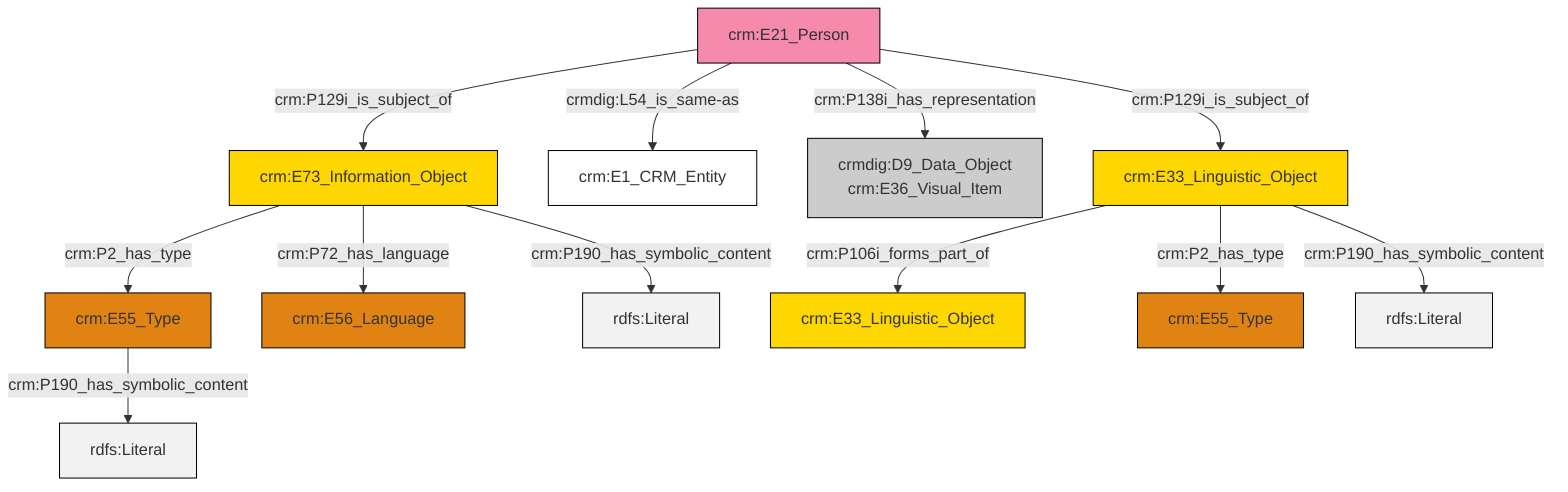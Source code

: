 graph TD
classDef Literal fill:#f2f2f2,stroke:#000000;
classDef CRM_Entity fill:#FFFFFF,stroke:#000000;
classDef Temporal_Entity fill:#00C9E6, stroke:#000000;
classDef Type fill:#E18312, stroke:#000000;
classDef Time-Span fill:#2C9C91, stroke:#000000;
classDef Appellation fill:#FFEB7F, stroke:#000000;
classDef Place fill:#008836, stroke:#000000;
classDef Persistent_Item fill:#B266B2, stroke:#000000;
classDef Conceptual_Object fill:#FFD700, stroke:#000000;
classDef Physical_Thing fill:#D2B48C, stroke:#000000;
classDef Actor fill:#f58aad, stroke:#000000;
classDef PC_Classes fill:#4ce600, stroke:#000000;
classDef Multi fill:#cccccc,stroke:#000000;

0["crm:E55_Type"]:::Type -->|crm:P190_has_symbolic_content| 1[rdfs:Literal]:::Literal
8["crm:E21_Person"]:::Actor -->|crm:P129i_is_subject_of| 9["crm:E73_Information_Object"]:::Conceptual_Object
8["crm:E21_Person"]:::Actor -->|crmdig:L54_is_same-as| 10["crm:E1_CRM_Entity"]:::CRM_Entity
2["crm:E33_Linguistic_Object"]:::Conceptual_Object -->|crm:P106i_forms_part_of| 6["crm:E33_Linguistic_Object"]:::Conceptual_Object
9["crm:E73_Information_Object"]:::Conceptual_Object -->|crm:P2_has_type| 0["crm:E55_Type"]:::Type
2["crm:E33_Linguistic_Object"]:::Conceptual_Object -->|crm:P2_has_type| 13["crm:E55_Type"]:::Type
9["crm:E73_Information_Object"]:::Conceptual_Object -->|crm:P72_has_language| 15["crm:E56_Language"]:::Type
9["crm:E73_Information_Object"]:::Conceptual_Object -->|crm:P190_has_symbolic_content| 19[rdfs:Literal]:::Literal
8["crm:E21_Person"]:::Actor -->|crm:P138i_has_representation| 4["crmdig:D9_Data_Object<br>crm:E36_Visual_Item"]:::Multi
2["crm:E33_Linguistic_Object"]:::Conceptual_Object -->|crm:P190_has_symbolic_content| 22[rdfs:Literal]:::Literal
8["crm:E21_Person"]:::Actor -->|crm:P129i_is_subject_of| 2["crm:E33_Linguistic_Object"]:::Conceptual_Object